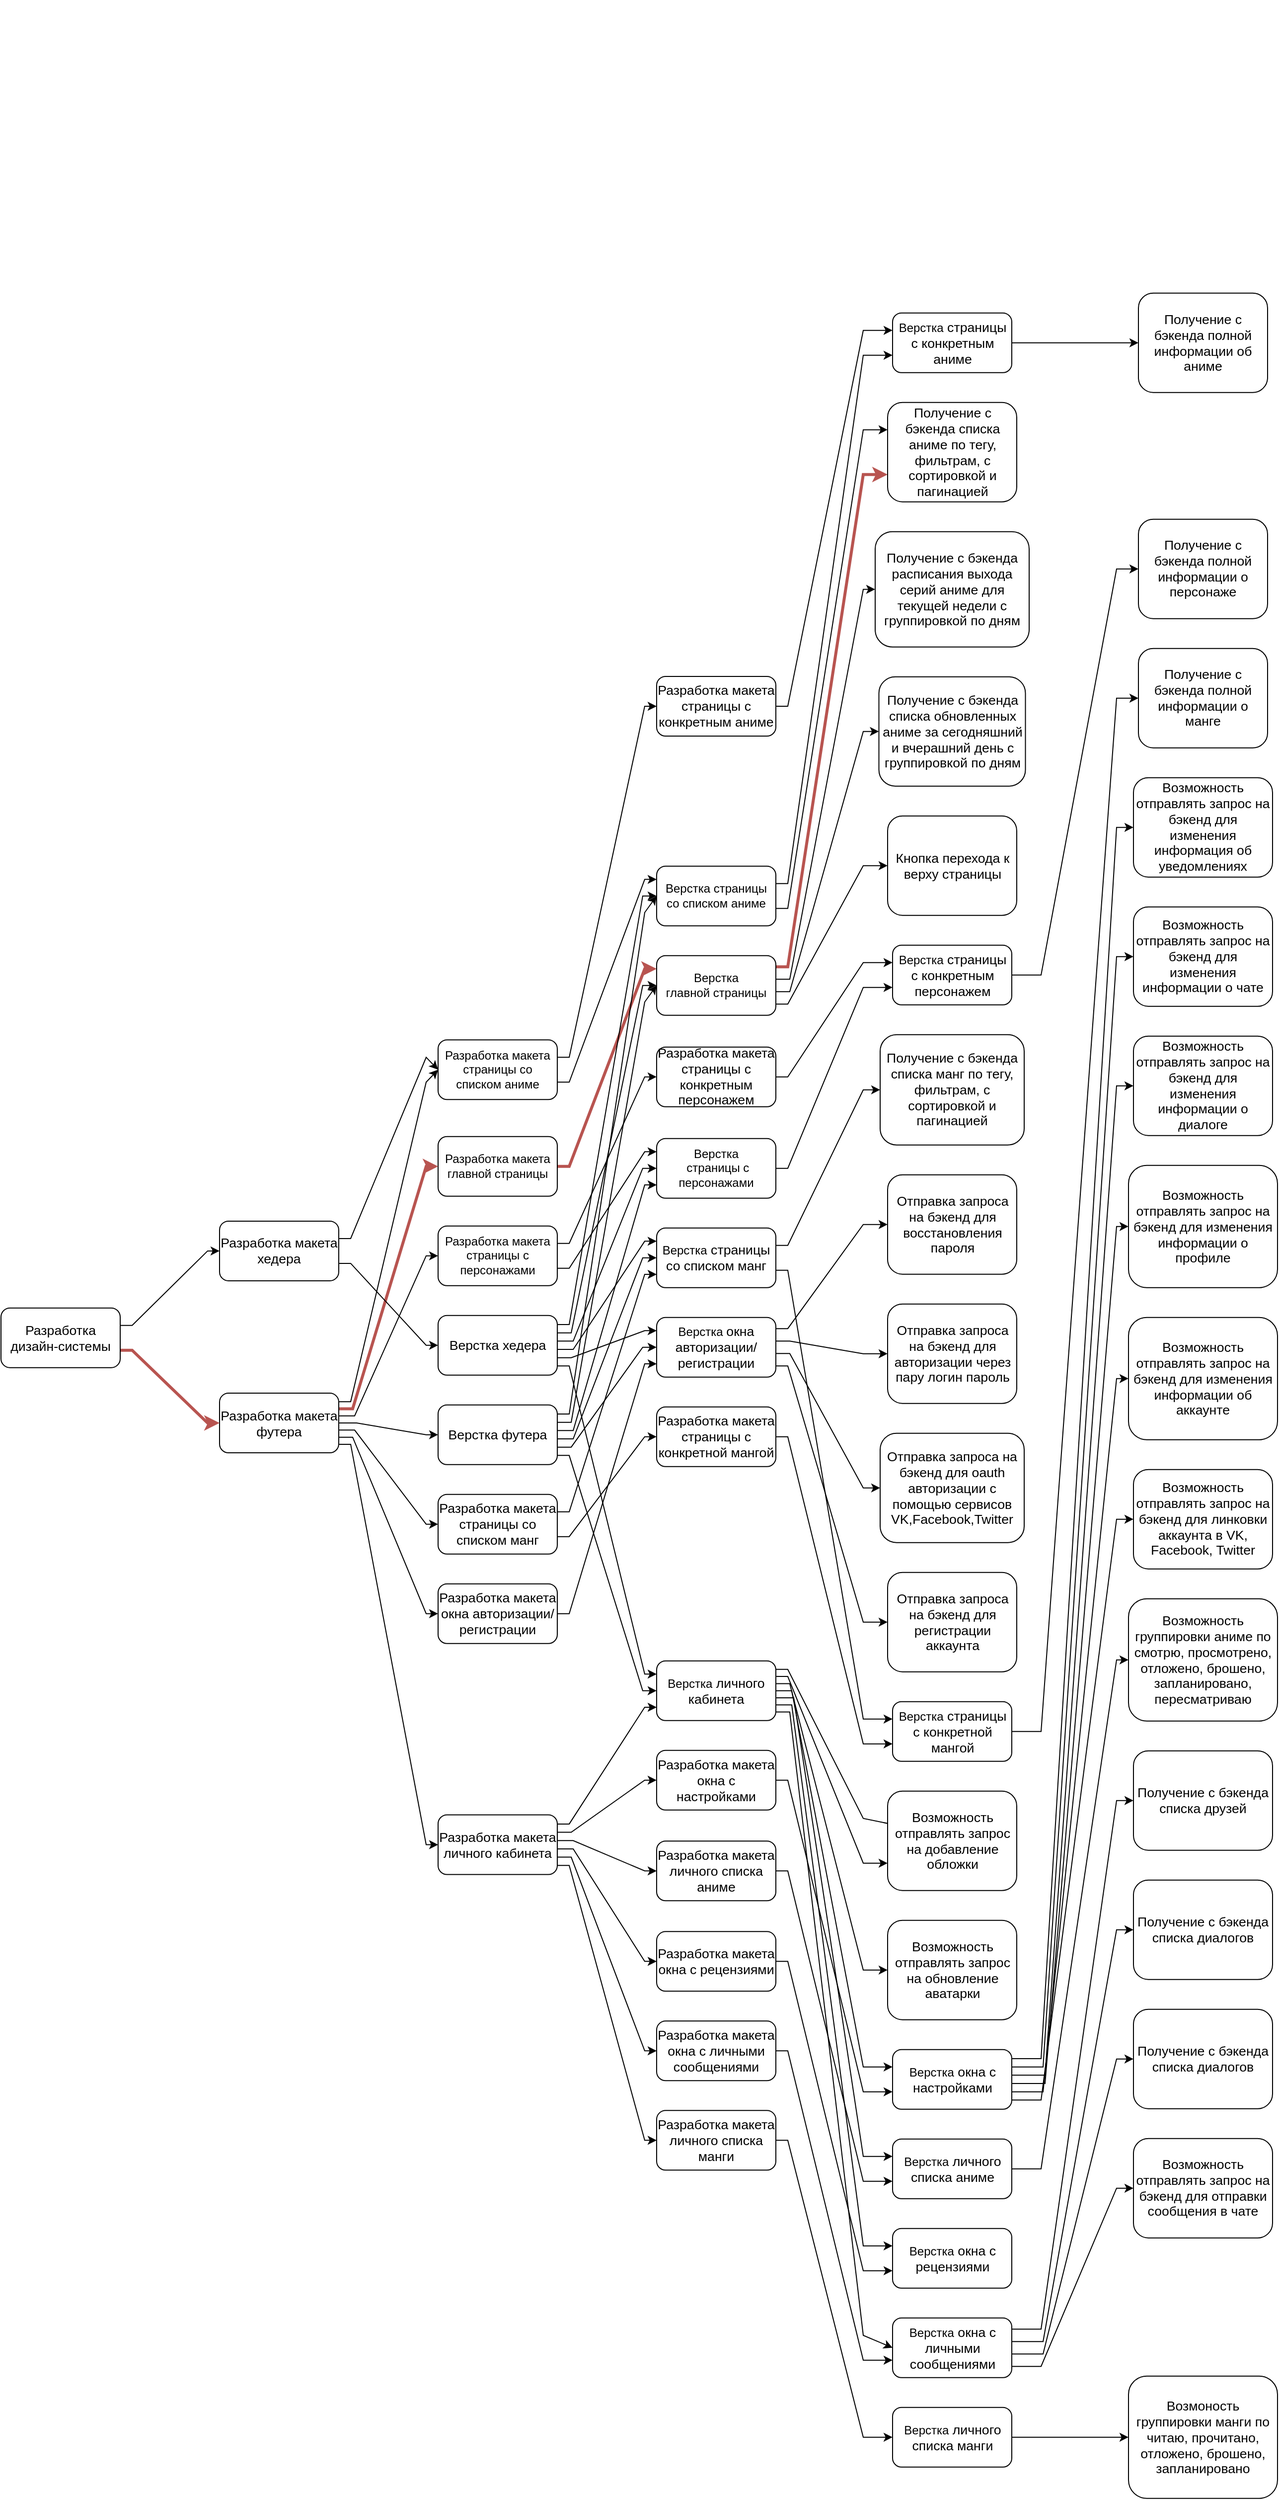 <mxfile version="20.3.6" type="browser"><diagram id="Km84hanOAMlJUlsHvJX6" name="Страница 1"><mxGraphModel dx="1613" dy="907" grid="1" gridSize="10" guides="1" tooltips="1" connect="1" arrows="1" fold="1" page="1" pageScale="1" pageWidth="827" pageHeight="1169" math="0" shadow="0"><root><mxCell id="0"/><mxCell id="1" parent="0"/><mxCell id="RhFmhOCIidQBArJAclBn-86" value="" style="edgeStyle=orthogonalEdgeStyle;rounded=0;orthogonalLoop=1;jettySize=auto;html=1;noEdgeStyle=1;orthogonal=1;fillColor=#f8cecc;strokeColor=#b85450;strokeWidth=3;" parent="1" source="RhFmhOCIidQBArJAclBn-2" target="RhFmhOCIidQBArJAclBn-44" edge="1"><mxGeometry relative="1" as="geometry"><Array as="points"><mxPoint x="572" y="1173.351"/><mxPoint x="648" y="974.685"/></Array></mxGeometry></mxCell><mxCell id="RhFmhOCIidQBArJAclBn-2" value="&lt;div&gt;Разработка макета главной страницы&lt;/div&gt;" style="rounded=1;whiteSpace=wrap;html=1;" parent="1" vertex="1"><mxGeometry x="440" y="1143.351" width="120" height="60" as="geometry"/></mxCell><mxCell id="RhFmhOCIidQBArJAclBn-99" value="" style="edgeStyle=orthogonalEdgeStyle;rounded=0;orthogonalLoop=1;jettySize=auto;html=1;noEdgeStyle=1;orthogonal=1;" parent="1" source="RhFmhOCIidQBArJAclBn-3" target="RhFmhOCIidQBArJAclBn-45" edge="1"><mxGeometry relative="1" as="geometry"><Array as="points"><mxPoint x="572" y="1275.851"/><mxPoint x="648" y="1158.685"/></Array></mxGeometry></mxCell><mxCell id="RhFmhOCIidQBArJAclBn-3" value="&lt;div&gt;Разработка макета страницы с персонажами&lt;/div&gt;" style="rounded=1;whiteSpace=wrap;html=1;" parent="1" vertex="1"><mxGeometry x="440" y="1233.351" width="120" height="60" as="geometry"/></mxCell><mxCell id="RhFmhOCIidQBArJAclBn-81" value="" style="edgeStyle=orthogonalEdgeStyle;rounded=0;orthogonalLoop=1;jettySize=auto;html=1;noEdgeStyle=1;orthogonal=1;" parent="1" source="RhFmhOCIidQBArJAclBn-4" target="RhFmhOCIidQBArJAclBn-46" edge="1"><mxGeometry relative="1" as="geometry"><Array as="points"><mxPoint x="572" y="1088.645"/><mxPoint x="648" y="884.685"/></Array></mxGeometry></mxCell><mxCell id="RhFmhOCIidQBArJAclBn-4" value="&lt;div&gt;Разработка макета страницы со списком аниме&lt;/div&gt;" style="rounded=1;whiteSpace=wrap;html=1;" parent="1" vertex="1"><mxGeometry x="440" y="1046.145" width="120" height="60" as="geometry"/></mxCell><mxCell id="RhFmhOCIidQBArJAclBn-85" value="" style="edgeStyle=orthogonalEdgeStyle;rounded=0;orthogonalLoop=1;jettySize=auto;html=1;noEdgeStyle=1;orthogonal=1;" parent="1" source="RhFmhOCIidQBArJAclBn-5" target="RhFmhOCIidQBArJAclBn-47" edge="1"><mxGeometry relative="1" as="geometry"><Array as="points"><mxPoint x="572" y="1520.851"/><mxPoint x="648" y="1282.018"/></Array></mxGeometry></mxCell><mxCell id="RhFmhOCIidQBArJAclBn-5" value="&lt;span style=&quot;text-align: start; font-size: 10pt; font-family: Arial;&quot; data-sheets-formula=&quot;='Наивная оценка'!R[0]C[0]&quot; data-sheets-value=&quot;{&amp;quot;1&amp;quot;:2,&amp;quot;2&amp;quot;:&amp;quot;Разработка макета страницы со списком манг&amp;quot;}&quot;&gt;Разработка макета страницы со списком манг&lt;/span&gt;" style="rounded=1;whiteSpace=wrap;html=1;" parent="1" vertex="1"><mxGeometry x="440" y="1503.351" width="120" height="60" as="geometry"/></mxCell><mxCell id="RhFmhOCIidQBArJAclBn-82" value="" style="edgeStyle=orthogonalEdgeStyle;rounded=0;orthogonalLoop=1;jettySize=auto;html=1;noEdgeStyle=1;orthogonal=1;" parent="1" source="RhFmhOCIidQBArJAclBn-6" target="RhFmhOCIidQBArJAclBn-48" edge="1"><mxGeometry relative="1" as="geometry"><Array as="points"><mxPoint x="792" y="710.498"/><mxPoint x="868" y="332.351"/></Array></mxGeometry></mxCell><mxCell id="RhFmhOCIidQBArJAclBn-6" value="&lt;span style=&quot;text-align: start; font-size: 10pt; font-family: Arial;&quot; data-sheets-formula=&quot;='Наивная оценка'!R[0]C[0]&quot; data-sheets-value=&quot;{&amp;quot;1&amp;quot;:2,&amp;quot;2&amp;quot;:&amp;quot;Разработка макета страницы с конретным аниме&amp;quot;}&quot;&gt;Разработка макета страницы с конкретным аниме&lt;/span&gt;" style="rounded=1;whiteSpace=wrap;html=1;" parent="1" vertex="1"><mxGeometry x="660" y="680.498" width="120" height="60" as="geometry"/></mxCell><mxCell id="RhFmhOCIidQBArJAclBn-42" value="" style="edgeStyle=orthogonalEdgeStyle;rounded=0;orthogonalLoop=1;jettySize=auto;html=1;noEdgeStyle=1;orthogonal=1;" parent="1" source="RhFmhOCIidQBArJAclBn-4" target="RhFmhOCIidQBArJAclBn-6" edge="1"><mxGeometry relative="1" as="geometry"><Array as="points"><mxPoint x="572" y="1063.645"/><mxPoint x="648" y="710.498"/></Array></mxGeometry></mxCell><mxCell id="RhFmhOCIidQBArJAclBn-116" style="edgeStyle=orthogonalEdgeStyle;rounded=0;orthogonalLoop=1;jettySize=auto;html=1;noEdgeStyle=1;orthogonal=1;" parent="1" source="RhFmhOCIidQBArJAclBn-7" target="RhFmhOCIidQBArJAclBn-50" edge="1"><mxGeometry relative="1" as="geometry"><Array as="points"><mxPoint x="792" y="1445.351"/><mxPoint x="868" y="1754.351"/></Array></mxGeometry></mxCell><mxCell id="RhFmhOCIidQBArJAclBn-7" value="&lt;span style=&quot;text-align: start; font-size: 10pt; font-family: Arial;&quot; data-sheets-formula=&quot;='Наивная оценка'!R[0]C[0]&quot; data-sheets-value=&quot;{&amp;quot;1&amp;quot;:2,&amp;quot;2&amp;quot;:&amp;quot;Разработка макета страницы с конкретной мангой&amp;quot;}&quot;&gt;Разработка макета страницы с конкретной мангой&lt;/span&gt;" style="rounded=1;whiteSpace=wrap;html=1;" parent="1" vertex="1"><mxGeometry x="660" y="1415.351" width="120" height="60" as="geometry"/></mxCell><mxCell id="RhFmhOCIidQBArJAclBn-41" value="" style="edgeStyle=orthogonalEdgeStyle;rounded=0;orthogonalLoop=1;jettySize=auto;html=1;noEdgeStyle=1;orthogonal=1;" parent="1" source="RhFmhOCIidQBArJAclBn-5" target="RhFmhOCIidQBArJAclBn-7" edge="1"><mxGeometry relative="1" as="geometry"><Array as="points"><mxPoint x="572" y="1545.851"/><mxPoint x="648" y="1445.351"/></Array></mxGeometry></mxCell><mxCell id="RhFmhOCIidQBArJAclBn-115" style="edgeStyle=orthogonalEdgeStyle;rounded=0;orthogonalLoop=1;jettySize=auto;html=1;noEdgeStyle=1;orthogonal=1;" parent="1" source="RhFmhOCIidQBArJAclBn-8" target="RhFmhOCIidQBArJAclBn-52" edge="1"><mxGeometry relative="1" as="geometry"><Array as="points"><mxPoint x="792" y="1083.351"/><mxPoint x="868" y="968.351"/></Array></mxGeometry></mxCell><mxCell id="RhFmhOCIidQBArJAclBn-8" value="&lt;span style=&quot;text-align: start; font-size: 10pt; font-family: Arial;&quot; data-sheets-formula=&quot;='Наивная оценка'!R[0]C[0]&quot; data-sheets-value=&quot;{&amp;quot;1&amp;quot;:2,&amp;quot;2&amp;quot;:&amp;quot;Разработка макета страницы с конкретным персонажей&amp;quot;}&quot;&gt;Разработка макета страницы с конкретным персонажем&lt;/span&gt;" style="rounded=1;whiteSpace=wrap;html=1;" parent="1" vertex="1"><mxGeometry x="660" y="1053.351" width="120" height="60" as="geometry"/></mxCell><mxCell id="RhFmhOCIidQBArJAclBn-40" value="" style="edgeStyle=orthogonalEdgeStyle;rounded=0;orthogonalLoop=1;jettySize=auto;html=1;noEdgeStyle=1;orthogonal=1;" parent="1" source="RhFmhOCIidQBArJAclBn-3" target="RhFmhOCIidQBArJAclBn-8" edge="1"><mxGeometry relative="1" as="geometry"><Array as="points"><mxPoint x="572" y="1250.851"/><mxPoint x="648" y="1083.351"/></Array></mxGeometry></mxCell><mxCell id="RhFmhOCIidQBArJAclBn-29" style="edgeStyle=orthogonalEdgeStyle;rounded=0;orthogonalLoop=1;jettySize=auto;html=1;entryX=0;entryY=0.5;entryDx=0;entryDy=0;noEdgeStyle=1;orthogonal=1;" parent="1" source="RhFmhOCIidQBArJAclBn-9" target="RhFmhOCIidQBArJAclBn-4" edge="1"><mxGeometry relative="1" as="geometry"><Array as="points"><mxPoint x="352" y="1410.104"/><mxPoint x="428" y="1088.645"/></Array></mxGeometry></mxCell><mxCell id="RhFmhOCIidQBArJAclBn-30" style="edgeStyle=orthogonalEdgeStyle;rounded=0;orthogonalLoop=1;jettySize=auto;html=1;entryX=0;entryY=0.5;entryDx=0;entryDy=0;noEdgeStyle=1;orthogonal=1;" parent="1" source="RhFmhOCIidQBArJAclBn-9" target="RhFmhOCIidQBArJAclBn-5" edge="1"><mxGeometry relative="1" as="geometry"><Array as="points"><mxPoint x="356" y="1438.675"/><mxPoint x="428" y="1533.351"/></Array></mxGeometry></mxCell><mxCell id="RhFmhOCIidQBArJAclBn-31" style="edgeStyle=orthogonalEdgeStyle;rounded=0;orthogonalLoop=1;jettySize=auto;html=1;entryX=0;entryY=0.5;entryDx=0;entryDy=0;noEdgeStyle=1;orthogonal=1;" parent="1" source="RhFmhOCIidQBArJAclBn-9" target="RhFmhOCIidQBArJAclBn-3" edge="1"><mxGeometry relative="1" as="geometry"><Array as="points"><mxPoint x="356" y="1424.39"/><mxPoint x="428" y="1263.351"/></Array></mxGeometry></mxCell><mxCell id="RhFmhOCIidQBArJAclBn-32" style="edgeStyle=orthogonalEdgeStyle;rounded=0;orthogonalLoop=1;jettySize=auto;html=1;entryX=0;entryY=0.5;entryDx=0;entryDy=0;noEdgeStyle=1;orthogonal=1;fillColor=#f8cecc;strokeColor=#b85450;strokeWidth=3;" parent="1" source="RhFmhOCIidQBArJAclBn-9" target="RhFmhOCIidQBArJAclBn-2" edge="1"><mxGeometry relative="1" as="geometry"><Array as="points"><mxPoint x="354" y="1417.247"/><mxPoint x="428" y="1173.351"/></Array></mxGeometry></mxCell><mxCell id="RhFmhOCIidQBArJAclBn-80" value="" style="edgeStyle=orthogonalEdgeStyle;rounded=0;orthogonalLoop=1;jettySize=auto;html=1;noEdgeStyle=1;orthogonal=1;" parent="1" source="RhFmhOCIidQBArJAclBn-9" target="RhFmhOCIidQBArJAclBn-79" edge="1"><mxGeometry relative="1" as="geometry"><Array as="points"><mxPoint x="358" y="1431.533"/><mxPoint x="428" y="1443.351"/></Array></mxGeometry></mxCell><mxCell id="RhFmhOCIidQBArJAclBn-9" value="&lt;span style=&quot;text-align: start; font-size: 10pt; font-family: Arial;&quot; data-sheets-formula=&quot;='Наивная оценка'!R[0]C[0]&quot; data-sheets-value=&quot;{&amp;quot;1&amp;quot;:2,&amp;quot;2&amp;quot;:&amp;quot;Разработка макета футера&amp;quot;}&quot;&gt;Разработка макета футера&lt;/span&gt;" style="rounded=1;whiteSpace=wrap;html=1;" parent="1" vertex="1"><mxGeometry x="220" y="1401.533" width="120" height="60" as="geometry"/></mxCell><mxCell id="RhFmhOCIidQBArJAclBn-74" style="edgeStyle=orthogonalEdgeStyle;rounded=0;orthogonalLoop=1;jettySize=auto;html=1;entryX=0;entryY=0.5;entryDx=0;entryDy=0;noEdgeStyle=1;orthogonal=1;" parent="1" source="RhFmhOCIidQBArJAclBn-10" target="RhFmhOCIidQBArJAclBn-4" edge="1"><mxGeometry relative="1" as="geometry"><Array as="points"><mxPoint x="352" y="1245.944"/><mxPoint x="428" y="1063.645"/></Array></mxGeometry></mxCell><mxCell id="RhFmhOCIidQBArJAclBn-78" value="" style="edgeStyle=orthogonalEdgeStyle;rounded=0;orthogonalLoop=1;jettySize=auto;html=1;noEdgeStyle=1;orthogonal=1;" parent="1" source="RhFmhOCIidQBArJAclBn-10" target="RhFmhOCIidQBArJAclBn-59" edge="1"><mxGeometry relative="1" as="geometry"><Array as="points"><mxPoint x="352" y="1270.944"/><mxPoint x="428" y="1353.351"/></Array></mxGeometry></mxCell><mxCell id="RhFmhOCIidQBArJAclBn-87" value="" style="edgeStyle=orthogonalEdgeStyle;rounded=0;orthogonalLoop=1;jettySize=auto;html=1;noEdgeStyle=1;orthogonal=1;" parent="1" source="RhFmhOCIidQBArJAclBn-11" target="RhFmhOCIidQBArJAclBn-60" edge="1"><mxGeometry relative="1" as="geometry"><Array as="points"><mxPoint x="572" y="1623.351"/><mxPoint x="648" y="1372.018"/></Array></mxGeometry></mxCell><mxCell id="RhFmhOCIidQBArJAclBn-11" value="&lt;span style=&quot;text-align: start; font-size: 10pt; font-family: Arial;&quot; data-sheets-formula=&quot;='Наивная оценка'!R[0]C[0]&quot; data-sheets-value=&quot;{&amp;quot;1&amp;quot;:2,&amp;quot;2&amp;quot;:&amp;quot;Разработка макета окна авторизации/регистрации&amp;quot;}&quot;&gt;Разработка макета окна авторизации/регистрации&lt;/span&gt;" style="rounded=1;whiteSpace=wrap;html=1;" parent="1" vertex="1"><mxGeometry x="440" y="1593.351" width="120" height="60" as="geometry"/></mxCell><mxCell id="RhFmhOCIidQBArJAclBn-33" style="edgeStyle=orthogonalEdgeStyle;rounded=0;orthogonalLoop=1;jettySize=auto;html=1;entryX=0;entryY=0.5;entryDx=0;entryDy=0;noEdgeStyle=1;orthogonal=1;" parent="1" source="RhFmhOCIidQBArJAclBn-9" target="RhFmhOCIidQBArJAclBn-11" edge="1"><mxGeometry relative="1" as="geometry"><Array as="points"><mxPoint x="354" y="1445.818"/><mxPoint x="428" y="1623.351"/></Array></mxGeometry></mxCell><mxCell id="RhFmhOCIidQBArJAclBn-88" value="" style="edgeStyle=orthogonalEdgeStyle;rounded=0;orthogonalLoop=1;jettySize=auto;html=1;noEdgeStyle=1;orthogonal=1;" parent="1" source="RhFmhOCIidQBArJAclBn-12" target="RhFmhOCIidQBArJAclBn-62" edge="1"><mxGeometry relative="1" as="geometry"><Array as="points"><mxPoint x="572" y="1834.941"/><mxPoint x="648" y="1717.511"/></Array></mxGeometry></mxCell><mxCell id="RhFmhOCIidQBArJAclBn-12" value="&lt;span style=&quot;text-align: start; font-size: 10pt; font-family: Arial;&quot; data-sheets-formula=&quot;='Наивная оценка'!R[0]C[0]&quot; data-sheets-value=&quot;{&amp;quot;1&amp;quot;:2,&amp;quot;2&amp;quot;:&amp;quot;Разработка макета личного кабинета&amp;quot;}&quot;&gt;Разработка макета личного кабинета&lt;/span&gt;" style="rounded=1;whiteSpace=wrap;html=1;" parent="1" vertex="1"><mxGeometry x="440" y="1825.774" width="120" height="60" as="geometry"/></mxCell><mxCell id="RhFmhOCIidQBArJAclBn-34" style="edgeStyle=orthogonalEdgeStyle;rounded=0;orthogonalLoop=1;jettySize=auto;html=1;entryX=0;entryY=0.5;entryDx=0;entryDy=0;noEdgeStyle=1;orthogonal=1;" parent="1" source="RhFmhOCIidQBArJAclBn-9" target="RhFmhOCIidQBArJAclBn-12" edge="1"><mxGeometry relative="1" as="geometry"><Array as="points"><mxPoint x="352" y="1452.961"/><mxPoint x="428" y="1855.774"/></Array></mxGeometry></mxCell><mxCell id="RhFmhOCIidQBArJAclBn-89" value="" style="edgeStyle=orthogonalEdgeStyle;rounded=0;orthogonalLoop=1;jettySize=auto;html=1;noEdgeStyle=1;orthogonal=1;" parent="1" source="RhFmhOCIidQBArJAclBn-13" target="RhFmhOCIidQBArJAclBn-64" edge="1"><mxGeometry relative="1" as="geometry"><Array as="points"><mxPoint x="792" y="1790.844"/><mxPoint x="868" y="2104.351"/></Array></mxGeometry></mxCell><mxCell id="RhFmhOCIidQBArJAclBn-13" value="&lt;span style=&quot;text-align: start; font-size: 10pt; font-family: Arial;&quot; data-sheets-formula=&quot;='Наивная оценка'!R[0]C[0]&quot; data-sheets-value=&quot;{&amp;quot;1&amp;quot;:2,&amp;quot;2&amp;quot;:&amp;quot;Разработка макета окна с настройками&amp;quot;}&quot;&gt;Разработка макета окна с настройками&lt;/span&gt;" style="rounded=1;whiteSpace=wrap;html=1;" parent="1" vertex="1"><mxGeometry x="660" y="1760.844" width="120" height="60" as="geometry"/></mxCell><mxCell id="RhFmhOCIidQBArJAclBn-35" style="edgeStyle=orthogonalEdgeStyle;rounded=0;orthogonalLoop=1;jettySize=auto;html=1;entryX=0;entryY=0.5;entryDx=0;entryDy=0;noEdgeStyle=1;orthogonal=1;" parent="1" source="RhFmhOCIidQBArJAclBn-12" target="RhFmhOCIidQBArJAclBn-13" edge="1"><mxGeometry relative="1" as="geometry"><Array as="points"><mxPoint x="574" y="1843.274"/><mxPoint x="648" y="1790.844"/></Array></mxGeometry></mxCell><mxCell id="RhFmhOCIidQBArJAclBn-90" value="" style="edgeStyle=orthogonalEdgeStyle;rounded=0;orthogonalLoop=1;jettySize=auto;html=1;noEdgeStyle=1;orthogonal=1;" parent="1" source="RhFmhOCIidQBArJAclBn-14" target="RhFmhOCIidQBArJAclBn-66" edge="1"><mxGeometry relative="1" as="geometry"><Array as="points"><mxPoint x="792" y="1882.119"/><mxPoint x="868" y="2194.351"/></Array></mxGeometry></mxCell><mxCell id="RhFmhOCIidQBArJAclBn-14" value="&lt;span style=&quot;text-align: start; font-size: 10pt; font-family: Arial;&quot; data-sheets-formula=&quot;='Наивная оценка'!R[0]C[0]&quot; data-sheets-value=&quot;{&amp;quot;1&amp;quot;:2,&amp;quot;2&amp;quot;:&amp;quot;Разработка макета личного списка аниме&amp;quot;}&quot;&gt;Разработка макета личного списка аниме&lt;/span&gt;" style="rounded=1;whiteSpace=wrap;html=1;" parent="1" vertex="1"><mxGeometry x="660" y="1852.119" width="120" height="60" as="geometry"/></mxCell><mxCell id="RhFmhOCIidQBArJAclBn-36" style="edgeStyle=orthogonalEdgeStyle;rounded=0;orthogonalLoop=1;jettySize=auto;html=1;noEdgeStyle=1;orthogonal=1;" parent="1" source="RhFmhOCIidQBArJAclBn-12" target="RhFmhOCIidQBArJAclBn-14" edge="1"><mxGeometry relative="1" as="geometry"><Array as="points"><mxPoint x="576" y="1851.608"/><mxPoint x="648" y="1882.119"/></Array></mxGeometry></mxCell><mxCell id="RhFmhOCIidQBArJAclBn-91" value="" style="edgeStyle=orthogonalEdgeStyle;rounded=0;orthogonalLoop=1;jettySize=auto;html=1;noEdgeStyle=1;orthogonal=1;" parent="1" source="RhFmhOCIidQBArJAclBn-15" target="RhFmhOCIidQBArJAclBn-68" edge="1"><mxGeometry relative="1" as="geometry"><Array as="points"><mxPoint x="792" y="2153.159"/><mxPoint x="868" y="2451.851"/></Array></mxGeometry></mxCell><mxCell id="RhFmhOCIidQBArJAclBn-15" value="&lt;span style=&quot;text-align: start; font-size: 10pt; font-family: Arial;&quot; data-sheets-formula=&quot;='Наивная оценка'!R[0]C[0]&quot; data-sheets-value=&quot;{&amp;quot;1&amp;quot;:2,&amp;quot;2&amp;quot;:&amp;quot;Разработка макета личного списка манги&amp;quot;}&quot;&gt;Разработка макета личного списка манги&lt;/span&gt;" style="rounded=1;whiteSpace=wrap;html=1;" parent="1" vertex="1"><mxGeometry x="660" y="2123.159" width="120" height="60" as="geometry"/></mxCell><mxCell id="RhFmhOCIidQBArJAclBn-37" style="edgeStyle=orthogonalEdgeStyle;rounded=0;orthogonalLoop=1;jettySize=auto;html=1;noEdgeStyle=1;orthogonal=1;" parent="1" source="RhFmhOCIidQBArJAclBn-12" target="RhFmhOCIidQBArJAclBn-15" edge="1"><mxGeometry relative="1" as="geometry"><mxPoint x="870" y="1385" as="targetPoint"/><Array as="points"><mxPoint x="572" y="1876.608"/><mxPoint x="648" y="2153.159"/></Array></mxGeometry></mxCell><mxCell id="RhFmhOCIidQBArJAclBn-92" value="" style="edgeStyle=orthogonalEdgeStyle;rounded=0;orthogonalLoop=1;jettySize=auto;html=1;noEdgeStyle=1;orthogonal=1;" parent="1" source="RhFmhOCIidQBArJAclBn-16" target="RhFmhOCIidQBArJAclBn-70" edge="1"><mxGeometry relative="1" as="geometry"><Array as="points"><mxPoint x="792" y="1973.159"/><mxPoint x="868" y="2284.351"/></Array></mxGeometry></mxCell><mxCell id="RhFmhOCIidQBArJAclBn-16" value="&lt;span style=&quot;text-align: start; font-size: 10pt; font-family: Arial;&quot; data-sheets-formula=&quot;='Наивная оценка'!R[0]C[0]&quot; data-sheets-value=&quot;{&amp;quot;1&amp;quot;:2,&amp;quot;2&amp;quot;:&amp;quot;Разработка макета окна с рецензиями&amp;quot;}&quot;&gt;Разработка макета окна с рецензиями&lt;/span&gt;" style="rounded=1;whiteSpace=wrap;html=1;" parent="1" vertex="1"><mxGeometry x="660" y="1943.159" width="120" height="60" as="geometry"/></mxCell><mxCell id="RhFmhOCIidQBArJAclBn-38" style="edgeStyle=orthogonalEdgeStyle;rounded=0;orthogonalLoop=1;jettySize=auto;html=1;noEdgeStyle=1;orthogonal=1;" parent="1" source="RhFmhOCIidQBArJAclBn-12" target="RhFmhOCIidQBArJAclBn-16" edge="1"><mxGeometry relative="1" as="geometry"><Array as="points"><mxPoint x="576" y="1859.941"/><mxPoint x="648" y="1973.159"/></Array></mxGeometry></mxCell><mxCell id="RhFmhOCIidQBArJAclBn-93" value="" style="edgeStyle=orthogonalEdgeStyle;rounded=0;orthogonalLoop=1;jettySize=auto;html=1;noEdgeStyle=1;orthogonal=1;" parent="1" source="RhFmhOCIidQBArJAclBn-17" target="RhFmhOCIidQBArJAclBn-72" edge="1"><mxGeometry relative="1" as="geometry"><Array as="points"><mxPoint x="792" y="2063.159"/><mxPoint x="868" y="2374.351"/></Array></mxGeometry></mxCell><mxCell id="RhFmhOCIidQBArJAclBn-17" value="&lt;span style=&quot;text-align: start; font-size: 10pt; font-family: Arial;&quot; data-sheets-formula=&quot;='Наивная оценка'!R[0]C[0]&quot; data-sheets-value=&quot;{&amp;quot;1&amp;quot;:2,&amp;quot;2&amp;quot;:&amp;quot;Разработка макета окна с личными сообщениями&amp;quot;}&quot;&gt;Разработка макета окна с личными сообщениями&lt;/span&gt;" style="rounded=1;whiteSpace=wrap;html=1;" parent="1" vertex="1"><mxGeometry x="660" y="2033.159" width="120" height="60" as="geometry"/></mxCell><mxCell id="RhFmhOCIidQBArJAclBn-39" style="edgeStyle=orthogonalEdgeStyle;rounded=0;orthogonalLoop=1;jettySize=auto;html=1;entryX=0;entryY=0.5;entryDx=0;entryDy=0;noEdgeStyle=1;orthogonal=1;" parent="1" source="RhFmhOCIidQBArJAclBn-12" target="RhFmhOCIidQBArJAclBn-17" edge="1"><mxGeometry relative="1" as="geometry"><Array as="points"><mxPoint x="574" y="1868.274"/><mxPoint x="648" y="2063.159"/></Array></mxGeometry></mxCell><mxCell id="RhFmhOCIidQBArJAclBn-25" value="" style="edgeStyle=orthogonalEdgeStyle;rounded=0;orthogonalLoop=1;jettySize=auto;html=1;noEdgeStyle=1;orthogonal=1;" parent="1" source="RhFmhOCIidQBArJAclBn-23" target="RhFmhOCIidQBArJAclBn-10" edge="1"><mxGeometry relative="1" as="geometry"><Array as="points"><mxPoint x="132" y="1333.335"/><mxPoint x="208" y="1258.444"/></Array></mxGeometry></mxCell><mxCell id="RhFmhOCIidQBArJAclBn-26" style="edgeStyle=orthogonalEdgeStyle;rounded=0;orthogonalLoop=1;jettySize=auto;html=1;noEdgeStyle=1;orthogonal=1;fillColor=#f8cecc;strokeColor=#b85450;strokeWidth=3;" parent="1" source="RhFmhOCIidQBArJAclBn-23" target="RhFmhOCIidQBArJAclBn-9" edge="1"><mxGeometry relative="1" as="geometry"><Array as="points"><mxPoint x="132" y="1358.335"/><mxPoint x="208" y="1431.533"/></Array></mxGeometry></mxCell><mxCell id="RhFmhOCIidQBArJAclBn-102" value="" style="edgeStyle=orthogonalEdgeStyle;rounded=0;orthogonalLoop=1;jettySize=auto;html=1;noEdgeStyle=1;orthogonal=1;" parent="1" source="RhFmhOCIidQBArJAclBn-44" target="RhFmhOCIidQBArJAclBn-98" edge="1"><mxGeometry relative="1" as="geometry"><Array as="points"><mxPoint x="794" y="985.101"/><mxPoint x="868" y="592.851"/></Array></mxGeometry></mxCell><mxCell id="RhFmhOCIidQBArJAclBn-107" style="edgeStyle=orthogonalEdgeStyle;rounded=0;orthogonalLoop=1;jettySize=auto;html=1;noEdgeStyle=1;orthogonal=1;fillColor=#f8cecc;strokeColor=#b85450;strokeWidth=3;" parent="1" source="RhFmhOCIidQBArJAclBn-44" target="RhFmhOCIidQBArJAclBn-94" edge="1"><mxGeometry relative="1" as="geometry"><Array as="points"><mxPoint x="792" y="972.601"/><mxPoint x="868" y="477.351"/></Array></mxGeometry></mxCell><mxCell id="RhFmhOCIidQBArJAclBn-109" style="edgeStyle=orthogonalEdgeStyle;rounded=0;orthogonalLoop=1;jettySize=auto;html=1;noEdgeStyle=1;orthogonal=1;" parent="1" source="RhFmhOCIidQBArJAclBn-44" target="RhFmhOCIidQBArJAclBn-108" edge="1"><mxGeometry relative="1" as="geometry"><Array as="points"><mxPoint x="794" y="997.601"/><mxPoint x="868" y="735.851"/></Array></mxGeometry></mxCell><mxCell id="RhFmhOCIidQBArJAclBn-211" style="edgeStyle=orthogonalEdgeStyle;rounded=0;orthogonalLoop=1;jettySize=auto;html=1;noEdgeStyle=1;orthogonal=1;" parent="1" source="RhFmhOCIidQBArJAclBn-44" target="RhFmhOCIidQBArJAclBn-210" edge="1"><mxGeometry relative="1" as="geometry"><Array as="points"><mxPoint x="792" y="1010.101"/><mxPoint x="868" y="870.851"/></Array></mxGeometry></mxCell><mxCell id="RhFmhOCIidQBArJAclBn-44" value="Верстка&lt;div&gt;главной страницы&lt;/div&gt;" style="rounded=1;whiteSpace=wrap;html=1;" parent="1" vertex="1"><mxGeometry x="660" y="961.351" width="120" height="60" as="geometry"/></mxCell><mxCell id="RhFmhOCIidQBArJAclBn-45" value="Верстка&lt;div&gt;&amp;nbsp;страницы с персонажами&lt;/div&gt;" style="rounded=1;whiteSpace=wrap;html=1;" parent="1" vertex="1"><mxGeometry x="660" y="1145.351" width="120" height="60" as="geometry"/></mxCell><mxCell id="RhFmhOCIidQBArJAclBn-95" value="" style="edgeStyle=orthogonalEdgeStyle;rounded=0;orthogonalLoop=1;jettySize=auto;html=1;noEdgeStyle=1;orthogonal=1;" parent="1" source="RhFmhOCIidQBArJAclBn-46" target="RhFmhOCIidQBArJAclBn-94" edge="1"><mxGeometry relative="1" as="geometry"><Array as="points"><mxPoint x="792" y="913.851"/><mxPoint x="868" y="432.351"/></Array></mxGeometry></mxCell><mxCell id="RhFmhOCIidQBArJAclBn-46" value="&lt;div&gt;Верстка страницы со списком аниме&lt;/div&gt;" style="rounded=1;whiteSpace=wrap;html=1;" parent="1" vertex="1"><mxGeometry x="660" y="871.351" width="120" height="60" as="geometry"/></mxCell><mxCell id="RhFmhOCIidQBArJAclBn-111" style="edgeStyle=orthogonalEdgeStyle;rounded=0;orthogonalLoop=1;jettySize=auto;html=1;noEdgeStyle=1;orthogonal=1;" parent="1" source="RhFmhOCIidQBArJAclBn-47" target="RhFmhOCIidQBArJAclBn-110" edge="1"><mxGeometry relative="1" as="geometry"><Array as="points"><mxPoint x="792" y="1252.851"/><mxPoint x="868" y="1096.351"/></Array></mxGeometry></mxCell><mxCell id="RhFmhOCIidQBArJAclBn-47" value="&lt;span style=&quot;text-align: start; font-size: 10pt; font-family: Arial;&quot; data-sheets-formula=&quot;='Наивная оценка'!R[0]C[0]&quot; data-sheets-value=&quot;{&amp;quot;1&amp;quot;:2,&amp;quot;2&amp;quot;:&amp;quot;Разработка макета страницы со списком манг&amp;quot;}&quot;&gt;&lt;span style=&quot;font-family: Helvetica; font-size: 12px; text-align: center;&quot;&gt;Верстка&lt;/span&gt;&amp;nbsp;страницы со списком манг&lt;/span&gt;" style="rounded=1;whiteSpace=wrap;html=1;" parent="1" vertex="1"><mxGeometry x="660" y="1235.351" width="120" height="60" as="geometry"/></mxCell><mxCell id="RhFmhOCIidQBArJAclBn-97" value="" style="edgeStyle=orthogonalEdgeStyle;rounded=0;orthogonalLoop=1;jettySize=auto;html=1;noEdgeStyle=1;orthogonal=1;" parent="1" source="RhFmhOCIidQBArJAclBn-48" target="RhFmhOCIidQBArJAclBn-96" edge="1"><mxGeometry relative="1" as="geometry"><Array as="points"><mxPoint x="1047" y="344.851"/><mxPoint x="1123" y="344.851"/></Array></mxGeometry></mxCell><mxCell id="RhFmhOCIidQBArJAclBn-48" value="&lt;span style=&quot;text-align: start; font-size: 10pt; font-family: Arial;&quot; data-sheets-formula=&quot;='Наивная оценка'!R[0]C[0]&quot; data-sheets-value=&quot;{&amp;quot;1&amp;quot;:2,&amp;quot;2&amp;quot;:&amp;quot;Разработка макета страницы с конретным аниме&amp;quot;}&quot;&gt;&lt;span style=&quot;font-family: Helvetica; font-size: 12px; text-align: center;&quot;&gt;Верстка&lt;/span&gt;&amp;nbsp;страницы с конкретным аниме&lt;/span&gt;" style="rounded=1;whiteSpace=wrap;html=1;" parent="1" vertex="1"><mxGeometry x="897.5" y="314.851" width="120" height="60" as="geometry"/></mxCell><mxCell id="RhFmhOCIidQBArJAclBn-49" value="" style="edgeStyle=orthogonalEdgeStyle;rounded=0;orthogonalLoop=1;jettySize=auto;html=1;noEdgeStyle=1;orthogonal=1;" parent="1" source="RhFmhOCIidQBArJAclBn-46" target="RhFmhOCIidQBArJAclBn-48" edge="1"><mxGeometry relative="1" as="geometry"><Array as="points"><mxPoint x="792" y="888.851"/><mxPoint x="868" y="357.351"/></Array></mxGeometry></mxCell><mxCell id="RhFmhOCIidQBArJAclBn-117" style="edgeStyle=orthogonalEdgeStyle;rounded=0;orthogonalLoop=1;jettySize=auto;html=1;noEdgeStyle=1;orthogonal=1;" parent="1" source="RhFmhOCIidQBArJAclBn-50" target="RhFmhOCIidQBArJAclBn-112" edge="1"><mxGeometry relative="1" as="geometry"><Array as="points"><mxPoint x="1047" y="1741.851"/><mxPoint x="1123" y="702.351"/></Array></mxGeometry></mxCell><mxCell id="RhFmhOCIidQBArJAclBn-50" value="&lt;span style=&quot;text-align: start; font-size: 10pt; font-family: Arial;&quot; data-sheets-formula=&quot;='Наивная оценка'!R[0]C[0]&quot; data-sheets-value=&quot;{&amp;quot;1&amp;quot;:2,&amp;quot;2&amp;quot;:&amp;quot;Разработка макета страницы с конкретной мангой&amp;quot;}&quot;&gt;&lt;span style=&quot;font-family: Helvetica; font-size: 12px; text-align: center;&quot;&gt;Верстка&lt;/span&gt;&amp;nbsp;страницы с конкретной мангой&lt;/span&gt;" style="rounded=1;whiteSpace=wrap;html=1;" parent="1" vertex="1"><mxGeometry x="897.5" y="1711.851" width="120" height="60" as="geometry"/></mxCell><mxCell id="RhFmhOCIidQBArJAclBn-51" value="" style="edgeStyle=orthogonalEdgeStyle;rounded=0;orthogonalLoop=1;jettySize=auto;html=1;noEdgeStyle=1;orthogonal=1;" parent="1" source="RhFmhOCIidQBArJAclBn-47" target="RhFmhOCIidQBArJAclBn-50" edge="1"><mxGeometry relative="1" as="geometry"><Array as="points"><mxPoint x="792" y="1277.851"/><mxPoint x="868" y="1729.351"/></Array></mxGeometry></mxCell><mxCell id="RhFmhOCIidQBArJAclBn-114" style="edgeStyle=orthogonalEdgeStyle;rounded=0;orthogonalLoop=1;jettySize=auto;html=1;noEdgeStyle=1;orthogonal=1;" parent="1" source="RhFmhOCIidQBArJAclBn-52" target="RhFmhOCIidQBArJAclBn-103" edge="1"><mxGeometry relative="1" as="geometry"><Array as="points"><mxPoint x="1047" y="980.851"/><mxPoint x="1123" y="572.351"/></Array></mxGeometry></mxCell><mxCell id="RhFmhOCIidQBArJAclBn-52" value="&lt;span style=&quot;text-align: start; font-size: 10pt; font-family: Arial;&quot; data-sheets-formula=&quot;='Наивная оценка'!R[0]C[0]&quot; data-sheets-value=&quot;{&amp;quot;1&amp;quot;:2,&amp;quot;2&amp;quot;:&amp;quot;Разработка макета страницы с конкретным персонажей&amp;quot;}&quot;&gt;&lt;span style=&quot;font-family: Helvetica; font-size: 12px; text-align: center;&quot;&gt;Верстка&lt;/span&gt;&amp;nbsp;страницы с конкретным персонажем&lt;/span&gt;" style="rounded=1;whiteSpace=wrap;html=1;" parent="1" vertex="1"><mxGeometry x="897.5" y="950.851" width="120" height="60" as="geometry"/></mxCell><mxCell id="RhFmhOCIidQBArJAclBn-53" value="" style="edgeStyle=orthogonalEdgeStyle;rounded=0;orthogonalLoop=1;jettySize=auto;html=1;noEdgeStyle=1;orthogonal=1;" parent="1" source="RhFmhOCIidQBArJAclBn-45" target="RhFmhOCIidQBArJAclBn-52" edge="1"><mxGeometry relative="1" as="geometry"><Array as="points"><mxPoint x="792" y="1175.351"/><mxPoint x="868" y="993.351"/></Array></mxGeometry></mxCell><mxCell id="RhFmhOCIidQBArJAclBn-256" style="edgeStyle=orthogonalEdgeStyle;rounded=0;orthogonalLoop=1;jettySize=auto;html=1;noEdgeStyle=1;orthogonal=1;" parent="1" source="RhFmhOCIidQBArJAclBn-59" target="RhFmhOCIidQBArJAclBn-46" edge="1"><mxGeometry relative="1" as="geometry"><Array as="points"><mxPoint x="572" y="1332.518"/><mxPoint x="646" y="901.351"/></Array></mxGeometry></mxCell><mxCell id="RhFmhOCIidQBArJAclBn-257" style="edgeStyle=orthogonalEdgeStyle;rounded=0;orthogonalLoop=1;jettySize=auto;html=1;noEdgeStyle=1;orthogonal=1;" parent="1" source="RhFmhOCIidQBArJAclBn-59" target="RhFmhOCIidQBArJAclBn-62" edge="1"><mxGeometry relative="1" as="geometry"><Array as="points"><mxPoint x="572" y="1374.185"/><mxPoint x="648" y="1684.177"/></Array></mxGeometry></mxCell><mxCell id="RhFmhOCIidQBArJAclBn-258" style="edgeStyle=orthogonalEdgeStyle;rounded=0;orthogonalLoop=1;jettySize=auto;html=1;noEdgeStyle=1;orthogonal=1;" parent="1" source="RhFmhOCIidQBArJAclBn-59" target="RhFmhOCIidQBArJAclBn-60" edge="1"><mxGeometry relative="1" as="geometry"><Array as="points"><mxPoint x="574" y="1365.851"/><mxPoint x="648" y="1338.685"/></Array></mxGeometry></mxCell><mxCell id="RhFmhOCIidQBArJAclBn-260" style="edgeStyle=orthogonalEdgeStyle;rounded=0;orthogonalLoop=1;jettySize=auto;html=1;noEdgeStyle=1;orthogonal=1;" parent="1" source="RhFmhOCIidQBArJAclBn-59" target="RhFmhOCIidQBArJAclBn-47" edge="1"><mxGeometry relative="1" as="geometry"><Array as="points"><mxPoint x="576" y="1357.518"/><mxPoint x="648" y="1248.685"/></Array></mxGeometry></mxCell><mxCell id="RhFmhOCIidQBArJAclBn-261" style="edgeStyle=orthogonalEdgeStyle;rounded=0;orthogonalLoop=1;jettySize=auto;html=1;noEdgeStyle=1;orthogonal=1;" parent="1" source="RhFmhOCIidQBArJAclBn-59" target="RhFmhOCIidQBArJAclBn-44" edge="1"><mxGeometry relative="1" as="geometry"><Array as="points"><mxPoint x="574" y="1340.851"/><mxPoint x="646" y="991.351"/></Array></mxGeometry></mxCell><mxCell id="RhFmhOCIidQBArJAclBn-262" style="edgeStyle=orthogonalEdgeStyle;rounded=0;orthogonalLoop=1;jettySize=auto;html=1;noEdgeStyle=1;orthogonal=1;" parent="1" source="RhFmhOCIidQBArJAclBn-59" target="RhFmhOCIidQBArJAclBn-45" edge="1"><mxGeometry relative="1" as="geometry"><Array as="points"><mxPoint x="576" y="1349.185"/><mxPoint x="646" y="1175.351"/></Array></mxGeometry></mxCell><mxCell id="RhFmhOCIidQBArJAclBn-59" value="&lt;span style=&quot;text-align: start; font-size: 10pt; font-family: Arial;&quot; data-sheets-formula=&quot;='Наивная оценка'!R[0]C[0]&quot; data-sheets-value=&quot;{&amp;quot;1&amp;quot;:2,&amp;quot;2&amp;quot;:&amp;quot;Разработка макета хедера&amp;quot;}&quot;&gt;Верстка хедера&lt;/span&gt;" style="rounded=1;whiteSpace=wrap;html=1;" parent="1" vertex="1"><mxGeometry x="440" y="1323.351" width="120" height="60" as="geometry"/></mxCell><mxCell id="RhFmhOCIidQBArJAclBn-216" style="edgeStyle=orthogonalEdgeStyle;rounded=0;orthogonalLoop=1;jettySize=auto;html=1;noEdgeStyle=1;orthogonal=1;" parent="1" source="RhFmhOCIidQBArJAclBn-60" target="RhFmhOCIidQBArJAclBn-212" edge="1"><mxGeometry relative="1" as="geometry"><Array as="points"><mxPoint x="792" y="1374.101"/><mxPoint x="868" y="1631.851"/></Array></mxGeometry></mxCell><mxCell id="RhFmhOCIidQBArJAclBn-217" style="edgeStyle=orthogonalEdgeStyle;rounded=0;orthogonalLoop=1;jettySize=auto;html=1;noEdgeStyle=1;orthogonal=1;" parent="1" source="RhFmhOCIidQBArJAclBn-60" target="RhFmhOCIidQBArJAclBn-215" edge="1"><mxGeometry relative="1" as="geometry"><Array as="points"><mxPoint x="792" y="1336.601"/><mxPoint x="868" y="1231.851"/></Array></mxGeometry></mxCell><mxCell id="RhFmhOCIidQBArJAclBn-218" style="edgeStyle=orthogonalEdgeStyle;rounded=0;orthogonalLoop=1;jettySize=auto;html=1;noEdgeStyle=1;orthogonal=1;" parent="1" source="RhFmhOCIidQBArJAclBn-60" target="RhFmhOCIidQBArJAclBn-213" edge="1"><mxGeometry relative="1" as="geometry"><Array as="points"><mxPoint x="794" y="1349.101"/><mxPoint x="868" y="1361.851"/></Array></mxGeometry></mxCell><mxCell id="RhFmhOCIidQBArJAclBn-219" style="edgeStyle=orthogonalEdgeStyle;rounded=0;orthogonalLoop=1;jettySize=auto;html=1;noEdgeStyle=1;orthogonal=1;" parent="1" source="RhFmhOCIidQBArJAclBn-60" target="RhFmhOCIidQBArJAclBn-214" edge="1"><mxGeometry relative="1" as="geometry"><Array as="points"><mxPoint x="794" y="1361.601"/><mxPoint x="868" y="1496.851"/></Array></mxGeometry></mxCell><mxCell id="RhFmhOCIidQBArJAclBn-60" value="&lt;span style=&quot;text-align: start; font-size: 10pt; font-family: Arial;&quot; data-sheets-formula=&quot;='Наивная оценка'!R[0]C[0]&quot; data-sheets-value=&quot;{&amp;quot;1&amp;quot;:2,&amp;quot;2&amp;quot;:&amp;quot;Разработка макета окна авторизации/регистрации&amp;quot;}&quot;&gt;&lt;span style=&quot;font-family: Helvetica; font-size: 12px; text-align: center;&quot;&gt;Верстка&amp;nbsp;&lt;/span&gt;окна авторизации/регистрации&lt;/span&gt;" style="rounded=1;whiteSpace=wrap;html=1;" parent="1" vertex="1"><mxGeometry x="660" y="1325.351" width="120" height="60" as="geometry"/></mxCell><mxCell id="RhFmhOCIidQBArJAclBn-225" style="edgeStyle=orthogonalEdgeStyle;rounded=0;orthogonalLoop=1;jettySize=auto;html=1;entryX=0.769;entryY=0.53;entryDx=0;entryDy=0;entryPerimeter=0;noEdgeStyle=1;orthogonal=1;" parent="1" source="RhFmhOCIidQBArJAclBn-62" target="RhFmhOCIidQBArJAclBn-220" edge="1"><mxGeometry relative="1" as="geometry"><Array as="points"><mxPoint x="792" y="1679.415"/><mxPoint x="868" y="1829.351"/></Array></mxGeometry></mxCell><mxCell id="RhFmhOCIidQBArJAclBn-226" style="edgeStyle=orthogonalEdgeStyle;rounded=0;orthogonalLoop=1;jettySize=auto;html=1;noEdgeStyle=1;orthogonal=1;" parent="1" source="RhFmhOCIidQBArJAclBn-62" target="RhFmhOCIidQBArJAclBn-221" edge="1"><mxGeometry relative="1" as="geometry"><Array as="points"><mxPoint x="794" y="1693.701"/><mxPoint x="868" y="1981.851"/></Array></mxGeometry></mxCell><mxCell id="RhFmhOCIidQBArJAclBn-230" style="edgeStyle=orthogonalEdgeStyle;rounded=0;orthogonalLoop=1;jettySize=auto;html=1;noEdgeStyle=1;orthogonal=1;" parent="1" source="RhFmhOCIidQBArJAclBn-62" target="RhFmhOCIidQBArJAclBn-220" edge="1"><mxGeometry relative="1" as="geometry"><Array as="points"><mxPoint x="792" y="1686.558"/><mxPoint x="868" y="1874.351"/></Array></mxGeometry></mxCell><mxCell id="RhFmhOCIidQBArJAclBn-62" value="&lt;span style=&quot;text-align: start; font-size: 10pt; font-family: Arial;&quot; data-sheets-formula=&quot;='Наивная оценка'!R[0]C[0]&quot; data-sheets-value=&quot;{&amp;quot;1&amp;quot;:2,&amp;quot;2&amp;quot;:&amp;quot;Разработка макета личного кабинета&amp;quot;}&quot;&gt;&lt;span style=&quot;font-family: Helvetica; font-size: 12px; text-align: center;&quot;&gt;Верстка&lt;/span&gt;&amp;nbsp;личного кабинета&lt;/span&gt;" style="rounded=1;whiteSpace=wrap;html=1;" parent="1" vertex="1"><mxGeometry x="660" y="1670.844" width="120" height="60" as="geometry"/></mxCell><mxCell id="RhFmhOCIidQBArJAclBn-244" style="edgeStyle=orthogonalEdgeStyle;rounded=0;orthogonalLoop=1;jettySize=auto;html=1;noEdgeStyle=1;orthogonal=1;" parent="1" source="RhFmhOCIidQBArJAclBn-64" target="RhFmhOCIidQBArJAclBn-243" edge="1"><mxGeometry relative="1" as="geometry"><Array as="points"><mxPoint x="1047" y="2112.685"/><mxPoint x="1123" y="1528.351"/></Array></mxGeometry></mxCell><mxCell id="RhFmhOCIidQBArJAclBn-245" style="edgeStyle=orthogonalEdgeStyle;rounded=0;orthogonalLoop=1;jettySize=auto;html=1;noEdgeStyle=1;orthogonal=1;" parent="1" source="RhFmhOCIidQBArJAclBn-64" target="RhFmhOCIidQBArJAclBn-222" edge="1"><mxGeometry relative="1" as="geometry"><Array as="points"><mxPoint x="1047" y="2071.018"/><mxPoint x="1123" y="832.351"/></Array></mxGeometry></mxCell><mxCell id="RhFmhOCIidQBArJAclBn-246" style="edgeStyle=orthogonalEdgeStyle;rounded=0;orthogonalLoop=1;jettySize=auto;html=1;noEdgeStyle=1;orthogonal=1;" parent="1" source="RhFmhOCIidQBArJAclBn-64" target="RhFmhOCIidQBArJAclBn-240" edge="1"><mxGeometry relative="1" as="geometry"><Array as="points"><mxPoint x="1049" y="2079.351"/><mxPoint x="1123" y="962.351"/></Array></mxGeometry></mxCell><mxCell id="RhFmhOCIidQBArJAclBn-247" style="edgeStyle=orthogonalEdgeStyle;rounded=0;orthogonalLoop=1;jettySize=auto;html=1;noEdgeStyle=1;orthogonal=1;" parent="1" source="RhFmhOCIidQBArJAclBn-64" target="RhFmhOCIidQBArJAclBn-241" edge="1"><mxGeometry relative="1" as="geometry"><Array as="points"><mxPoint x="1051" y="2087.685"/><mxPoint x="1123" y="1092.351"/></Array></mxGeometry></mxCell><mxCell id="RhFmhOCIidQBArJAclBn-248" style="edgeStyle=orthogonalEdgeStyle;rounded=0;orthogonalLoop=1;jettySize=auto;html=1;noEdgeStyle=1;orthogonal=1;" parent="1" source="RhFmhOCIidQBArJAclBn-64" target="RhFmhOCIidQBArJAclBn-238" edge="1"><mxGeometry relative="1" as="geometry"><Array as="points"><mxPoint x="1051" y="2096.018"/><mxPoint x="1123" y="1233.851"/></Array></mxGeometry></mxCell><mxCell id="RhFmhOCIidQBArJAclBn-249" style="edgeStyle=orthogonalEdgeStyle;rounded=0;orthogonalLoop=1;jettySize=auto;html=1;noEdgeStyle=1;orthogonal=1;" parent="1" source="RhFmhOCIidQBArJAclBn-64" target="RhFmhOCIidQBArJAclBn-237" edge="1"><mxGeometry relative="1" as="geometry"><Array as="points"><mxPoint x="1049" y="2104.351"/><mxPoint x="1123" y="1386.851"/></Array></mxGeometry></mxCell><mxCell id="RhFmhOCIidQBArJAclBn-64" value="&lt;span style=&quot;text-align: start; font-size: 10pt; font-family: Arial;&quot; data-sheets-formula=&quot;='Наивная оценка'!R[0]C[0]&quot; data-sheets-value=&quot;{&amp;quot;1&amp;quot;:2,&amp;quot;2&amp;quot;:&amp;quot;Разработка макета окна с настройками&amp;quot;}&quot;&gt;&lt;span style=&quot;font-family: Helvetica; font-size: 12px; text-align: center;&quot;&gt;Верстка&lt;/span&gt;&amp;nbsp;окна с настройками&lt;/span&gt;" style="rounded=1;whiteSpace=wrap;html=1;" parent="1" vertex="1"><mxGeometry x="897.5" y="2061.851" width="120" height="60" as="geometry"/></mxCell><mxCell id="RhFmhOCIidQBArJAclBn-65" style="edgeStyle=orthogonalEdgeStyle;rounded=0;orthogonalLoop=1;jettySize=auto;html=1;noEdgeStyle=1;orthogonal=1;" parent="1" source="RhFmhOCIidQBArJAclBn-62" target="RhFmhOCIidQBArJAclBn-64" edge="1"><mxGeometry relative="1" as="geometry"><Array as="points"><mxPoint x="796" y="1700.844"/><mxPoint x="868" y="2079.351"/></Array></mxGeometry></mxCell><mxCell id="RhFmhOCIidQBArJAclBn-228" style="edgeStyle=orthogonalEdgeStyle;rounded=0;orthogonalLoop=1;jettySize=auto;html=1;noEdgeStyle=1;orthogonal=1;" parent="1" source="RhFmhOCIidQBArJAclBn-66" target="RhFmhOCIidQBArJAclBn-223" edge="1"><mxGeometry relative="1" as="geometry"><Array as="points"><mxPoint x="1047" y="2181.851"/><mxPoint x="1123" y="1669.851"/></Array></mxGeometry></mxCell><mxCell id="RhFmhOCIidQBArJAclBn-66" value="&lt;span style=&quot;text-align: start; font-size: 10pt; font-family: Arial;&quot; data-sheets-formula=&quot;='Наивная оценка'!R[0]C[0]&quot; data-sheets-value=&quot;{&amp;quot;1&amp;quot;:2,&amp;quot;2&amp;quot;:&amp;quot;Разработка макета личного списка аниме&amp;quot;}&quot;&gt;&lt;span style=&quot;font-family: Helvetica; font-size: 12px; text-align: center;&quot;&gt;Верстка&lt;/span&gt;&amp;nbsp;личного списка аниме&lt;/span&gt;" style="rounded=1;whiteSpace=wrap;html=1;" parent="1" vertex="1"><mxGeometry x="897.5" y="2151.851" width="120" height="60" as="geometry"/></mxCell><mxCell id="RhFmhOCIidQBArJAclBn-67" style="edgeStyle=orthogonalEdgeStyle;rounded=0;orthogonalLoop=1;jettySize=auto;html=1;noEdgeStyle=1;orthogonal=1;" parent="1" source="RhFmhOCIidQBArJAclBn-62" target="RhFmhOCIidQBArJAclBn-66" edge="1"><mxGeometry relative="1" as="geometry"><Array as="points"><mxPoint x="798" y="1707.987"/><mxPoint x="868" y="2169.351"/></Array></mxGeometry></mxCell><mxCell id="RhFmhOCIidQBArJAclBn-227" style="edgeStyle=orthogonalEdgeStyle;rounded=0;orthogonalLoop=1;jettySize=auto;html=1;noEdgeStyle=1;orthogonal=1;" parent="1" source="RhFmhOCIidQBArJAclBn-68" target="RhFmhOCIidQBArJAclBn-224" edge="1"><mxGeometry relative="1" as="geometry"><Array as="points"><mxPoint x="1047" y="2451.851"/><mxPoint x="1123" y="2451.851"/></Array></mxGeometry></mxCell><mxCell id="RhFmhOCIidQBArJAclBn-68" value="&lt;span style=&quot;text-align: start; font-size: 10pt; font-family: Arial;&quot; data-sheets-formula=&quot;='Наивная оценка'!R[0]C[0]&quot; data-sheets-value=&quot;{&amp;quot;1&amp;quot;:2,&amp;quot;2&amp;quot;:&amp;quot;Разработка макета личного списка манги&amp;quot;}&quot;&gt;&lt;span style=&quot;font-family: Helvetica; font-size: 12px; text-align: center;&quot;&gt;Верстка&lt;/span&gt;&amp;nbsp;личного списка манги&lt;/span&gt;" style="rounded=1;whiteSpace=wrap;html=1;" parent="1" vertex="1"><mxGeometry x="897.5" y="2421.851" width="120" height="60" as="geometry"/></mxCell><mxCell id="RhFmhOCIidQBArJAclBn-70" value="&lt;span style=&quot;text-align: start; font-size: 10pt; font-family: Arial;&quot; data-sheets-formula=&quot;='Наивная оценка'!R[0]C[0]&quot; data-sheets-value=&quot;{&amp;quot;1&amp;quot;:2,&amp;quot;2&amp;quot;:&amp;quot;Разработка макета окна с рецензиями&amp;quot;}&quot;&gt;&lt;span style=&quot;font-family: Helvetica; font-size: 12px; text-align: center;&quot;&gt;Верстка&lt;/span&gt;&amp;nbsp;окна с рецензиями&lt;/span&gt;" style="rounded=1;whiteSpace=wrap;html=1;" parent="1" vertex="1"><mxGeometry x="897.5" y="2241.851" width="120" height="60" as="geometry"/></mxCell><mxCell id="RhFmhOCIidQBArJAclBn-71" style="edgeStyle=orthogonalEdgeStyle;rounded=0;orthogonalLoop=1;jettySize=auto;html=1;noEdgeStyle=1;orthogonal=1;" parent="1" source="RhFmhOCIidQBArJAclBn-62" target="RhFmhOCIidQBArJAclBn-70" edge="1"><mxGeometry relative="1" as="geometry"><Array as="points"><mxPoint x="796" y="1715.13"/><mxPoint x="868" y="2259.351"/></Array></mxGeometry></mxCell><mxCell id="RhFmhOCIidQBArJAclBn-234" style="edgeStyle=orthogonalEdgeStyle;rounded=0;orthogonalLoop=1;jettySize=auto;html=1;noEdgeStyle=1;orthogonal=1;" parent="1" source="RhFmhOCIidQBArJAclBn-72" target="RhFmhOCIidQBArJAclBn-233" edge="1"><mxGeometry relative="1" as="geometry"><Array as="points"><mxPoint x="1047" y="2380.601"/><mxPoint x="1123" y="2201.351"/></Array></mxGeometry></mxCell><mxCell id="RhFmhOCIidQBArJAclBn-235" style="edgeStyle=orthogonalEdgeStyle;rounded=0;orthogonalLoop=1;jettySize=auto;html=1;noEdgeStyle=1;orthogonal=1;" parent="1" source="RhFmhOCIidQBArJAclBn-72" target="RhFmhOCIidQBArJAclBn-232" edge="1"><mxGeometry relative="1" as="geometry"><Array as="points"><mxPoint x="1047" y="2343.101"/><mxPoint x="1123" y="1811.351"/></Array></mxGeometry></mxCell><mxCell id="RhFmhOCIidQBArJAclBn-236" style="edgeStyle=orthogonalEdgeStyle;rounded=0;orthogonalLoop=1;jettySize=auto;html=1;noEdgeStyle=1;orthogonal=1;" parent="1" source="RhFmhOCIidQBArJAclBn-72" target="RhFmhOCIidQBArJAclBn-231" edge="1"><mxGeometry relative="1" as="geometry"><Array as="points"><mxPoint x="1049" y="2355.601"/><mxPoint x="1123" y="1941.351"/></Array></mxGeometry></mxCell><mxCell id="RhFmhOCIidQBArJAclBn-242" style="edgeStyle=orthogonalEdgeStyle;rounded=0;orthogonalLoop=1;jettySize=auto;html=1;noEdgeStyle=1;orthogonal=1;" parent="1" source="RhFmhOCIidQBArJAclBn-72" target="RhFmhOCIidQBArJAclBn-239" edge="1"><mxGeometry relative="1" as="geometry"><Array as="points"><mxPoint x="1049" y="2368.101"/><mxPoint x="1123" y="2071.351"/></Array></mxGeometry></mxCell><mxCell id="RhFmhOCIidQBArJAclBn-72" value="&lt;span style=&quot;text-align: start; font-size: 10pt; font-family: Arial;&quot; data-sheets-formula=&quot;='Наивная оценка'!R[0]C[0]&quot; data-sheets-value=&quot;{&amp;quot;1&amp;quot;:2,&amp;quot;2&amp;quot;:&amp;quot;Разработка макета окна с личными сообщениями&amp;quot;}&quot;&gt;&lt;span style=&quot;font-family: Helvetica; font-size: 12px; text-align: center;&quot;&gt;Верстка&lt;/span&gt;&amp;nbsp;окна с личными сообщениями&lt;/span&gt;" style="rounded=1;whiteSpace=wrap;html=1;" parent="1" vertex="1"><mxGeometry x="897.5" y="2331.851" width="120" height="60" as="geometry"/></mxCell><mxCell id="RhFmhOCIidQBArJAclBn-73" style="edgeStyle=orthogonalEdgeStyle;rounded=0;orthogonalLoop=1;jettySize=auto;html=1;entryX=0;entryY=0.5;entryDx=0;entryDy=0;noEdgeStyle=1;orthogonal=1;" parent="1" source="RhFmhOCIidQBArJAclBn-62" target="RhFmhOCIidQBArJAclBn-72" edge="1"><mxGeometry relative="1" as="geometry"><Array as="points"><mxPoint x="794" y="1722.273"/><mxPoint x="868" y="2349.351"/></Array></mxGeometry></mxCell><mxCell id="RhFmhOCIidQBArJAclBn-83" style="rounded=0;orthogonalLoop=1;jettySize=auto;html=1;entryX=0;entryY=0.5;entryDx=0;entryDy=0;edgeStyle=orthogonalEdgeStyle;noEdgeStyle=1;orthogonal=1;" parent="1" source="RhFmhOCIidQBArJAclBn-79" target="RhFmhOCIidQBArJAclBn-46" edge="1"><mxGeometry relative="1" as="geometry"><Array as="points"><mxPoint x="572" y="1422.518"/><mxPoint x="648" y="918.018"/></Array></mxGeometry></mxCell><mxCell id="RhFmhOCIidQBArJAclBn-84" style="edgeStyle=orthogonalEdgeStyle;rounded=0;orthogonalLoop=1;jettySize=auto;html=1;noEdgeStyle=1;orthogonal=1;" parent="1" source="RhFmhOCIidQBArJAclBn-79" target="RhFmhOCIidQBArJAclBn-47" edge="1"><mxGeometry relative="1" as="geometry"><Array as="points"><mxPoint x="576" y="1447.518"/><mxPoint x="646" y="1265.351"/></Array></mxGeometry></mxCell><mxCell id="RhFmhOCIidQBArJAclBn-100" style="edgeStyle=orthogonalEdgeStyle;rounded=0;orthogonalLoop=1;jettySize=auto;html=1;noEdgeStyle=1;orthogonal=1;" parent="1" source="RhFmhOCIidQBArJAclBn-79" target="RhFmhOCIidQBArJAclBn-45" edge="1"><mxGeometry relative="1" as="geometry"><Array as="points"><mxPoint x="576" y="1439.185"/><mxPoint x="648" y="1192.018"/></Array></mxGeometry></mxCell><mxCell id="RhFmhOCIidQBArJAclBn-101" style="edgeStyle=orthogonalEdgeStyle;rounded=0;orthogonalLoop=1;jettySize=auto;html=1;entryX=0;entryY=0.5;entryDx=0;entryDy=0;noEdgeStyle=1;orthogonal=1;" parent="1" source="RhFmhOCIidQBArJAclBn-79" target="RhFmhOCIidQBArJAclBn-44" edge="1"><mxGeometry relative="1" as="geometry"><Array as="points"><mxPoint x="574" y="1430.851"/><mxPoint x="648" y="1008.018"/></Array></mxGeometry></mxCell><mxCell id="RhFmhOCIidQBArJAclBn-252" style="edgeStyle=orthogonalEdgeStyle;rounded=0;orthogonalLoop=1;jettySize=auto;html=1;noEdgeStyle=1;orthogonal=1;" parent="1" source="RhFmhOCIidQBArJAclBn-79" target="RhFmhOCIidQBArJAclBn-62" edge="1"><mxGeometry relative="1" as="geometry"><Array as="points"><mxPoint x="572" y="1464.185"/><mxPoint x="646" y="1700.844"/></Array></mxGeometry></mxCell><mxCell id="RhFmhOCIidQBArJAclBn-253" style="edgeStyle=orthogonalEdgeStyle;rounded=0;orthogonalLoop=1;jettySize=auto;html=1;noEdgeStyle=1;orthogonal=1;" parent="1" source="RhFmhOCIidQBArJAclBn-79" target="RhFmhOCIidQBArJAclBn-60" edge="1"><mxGeometry relative="1" as="geometry"><Array as="points"><mxPoint x="574" y="1455.851"/><mxPoint x="646" y="1355.351"/></Array></mxGeometry></mxCell><mxCell id="RhFmhOCIidQBArJAclBn-79" value="&lt;span style=&quot;text-align: start; font-size: 10pt; font-family: Arial;&quot; data-sheets-formula=&quot;='Наивная оценка'!R[0]C[0]&quot; data-sheets-value=&quot;{&amp;quot;1&amp;quot;:2,&amp;quot;2&amp;quot;:&amp;quot;Разработка макета футера&amp;quot;}&quot;&gt;Верстка футера&lt;/span&gt;" style="rounded=1;whiteSpace=wrap;html=1;" parent="1" vertex="1"><mxGeometry x="440" y="1413.351" width="120" height="60" as="geometry"/></mxCell><mxCell id="RhFmhOCIidQBArJAclBn-94" value="&lt;span style=&quot;text-align: start; font-size: 10pt; font-family: Arial;&quot; data-sheets-formula=&quot;='Наивная оценка'!R[0]C[0]&quot; data-sheets-value=&quot;{&amp;quot;1&amp;quot;:2,&amp;quot;2&amp;quot;:&amp;quot;Получение с бэкенда списка аниме по тегу, фильтрам, с сортировкой и пагинацией&amp;quot;}&quot;&gt;Получение с бэкенда списка аниме по тегу, фильтрам, с сортировкой и пагинацией&lt;/span&gt;" style="rounded=1;whiteSpace=wrap;html=1;" parent="1" vertex="1"><mxGeometry x="892.5" y="404.851" width="130" height="100" as="geometry"/></mxCell><mxCell id="RhFmhOCIidQBArJAclBn-96" value="&lt;span style=&quot;text-align: start; font-size: 10pt; font-family: Arial;&quot; data-sheets-formula=&quot;='Наивная оценка'!R[0]C[0]&quot; data-sheets-value=&quot;{&amp;quot;1&amp;quot;:2,&amp;quot;2&amp;quot;:&amp;quot;Получение с бэкенда полной информации об аниме&amp;quot;}&quot;&gt;Получение с бэкенда полной информации об аниме&lt;/span&gt;" style="rounded=1;whiteSpace=wrap;html=1;" parent="1" vertex="1"><mxGeometry x="1145" y="294.851" width="130" height="100" as="geometry"/></mxCell><mxCell id="RhFmhOCIidQBArJAclBn-98" value="&lt;span style=&quot;text-align: start; font-size: 10pt; font-family: Arial;&quot; data-sheets-formula=&quot;='Наивная оценка'!R[0]C[0]&quot; data-sheets-value=&quot;{&amp;quot;1&amp;quot;:2,&amp;quot;2&amp;quot;:&amp;quot;Получение с бэкенда расписания выхода серий аниме для текущей недели с группировкой по дням&amp;quot;}&quot;&gt;Получение с бэкенда расписания выхода серий аниме для текущей недели с группировкой по дням&lt;/span&gt;" style="rounded=1;whiteSpace=wrap;html=1;" parent="1" vertex="1"><mxGeometry x="880" y="534.851" width="155" height="116" as="geometry"/></mxCell><mxCell id="RhFmhOCIidQBArJAclBn-103" value="&lt;span style=&quot;text-align: start; font-size: 10pt; font-family: Arial;&quot; data-sheets-formula=&quot;='Наивная оценка'!R[0]C[0]&quot; data-sheets-value=&quot;{&amp;quot;1&amp;quot;:2,&amp;quot;2&amp;quot;:&amp;quot;Получение с бэкенда полной информации о персонаже&amp;quot;}&quot;&gt;Получение с бэкенда полной информации о персонаже&lt;/span&gt;" style="rounded=1;whiteSpace=wrap;html=1;" parent="1" vertex="1"><mxGeometry x="1145" y="522.351" width="130" height="100" as="geometry"/></mxCell><mxCell id="RhFmhOCIidQBArJAclBn-108" value="&lt;span style=&quot;text-align: start; font-size: 10pt; font-family: Arial;&quot; data-sheets-formula=&quot;='Наивная оценка'!R[0]C[0]&quot; data-sheets-value=&quot;{&amp;quot;1&amp;quot;:2,&amp;quot;2&amp;quot;:&amp;quot;Получение с бэкенда списка обновленных аниме за сегодняшний и вчерашний день с группировкой по дням&amp;quot;}&quot;&gt;Получение с бэкенда списка обновленных аниме за сегодняшний и вчерашний день с группировкой по дням&lt;/span&gt;" style="rounded=1;whiteSpace=wrap;html=1;" parent="1" vertex="1"><mxGeometry x="883.75" y="680.851" width="147.5" height="110" as="geometry"/></mxCell><mxCell id="RhFmhOCIidQBArJAclBn-110" value="&lt;span style=&quot;text-align: start; font-size: 10pt; font-family: Arial;&quot; data-sheets-formula=&quot;='Наивная оценка'!R[0]C[0]&quot; data-sheets-value=&quot;{&amp;quot;1&amp;quot;:2,&amp;quot;2&amp;quot;:&amp;quot;Получение с бэкенда списка манг по тегу, фильтрам, с сортировкой и пагинацией&amp;quot;}&quot;&gt;Получение с бэкенда списка манг по тегу, фильтрам, с сортировкой и пагинацией&lt;/span&gt;" style="rounded=1;whiteSpace=wrap;html=1;" parent="1" vertex="1"><mxGeometry x="885" y="1040.851" width="145" height="111" as="geometry"/></mxCell><mxCell id="RhFmhOCIidQBArJAclBn-112" value="&lt;span style=&quot;text-align: start; font-size: 10pt; font-family: Arial;&quot; data-sheets-formula=&quot;='Наивная оценка'!R[0]C[0]&quot; data-sheets-value=&quot;{&amp;quot;1&amp;quot;:2,&amp;quot;2&amp;quot;:&amp;quot;Получение с бэкенда полной информации о манге&amp;quot;}&quot;&gt;Получение с бэкенда полной информации о манге&lt;/span&gt;" style="rounded=1;whiteSpace=wrap;html=1;" parent="1" vertex="1"><mxGeometry x="1145" y="652.351" width="130" height="100" as="geometry"/></mxCell><mxCell id="RhFmhOCIidQBArJAclBn-210" value="&lt;span style=&quot;text-align: start; font-size: 10pt; font-family: Arial;&quot; data-sheets-formula=&quot;='Наивная оценка'!R[0]C[0]&quot; data-sheets-value=&quot;{&amp;quot;1&amp;quot;:2,&amp;quot;2&amp;quot;:&amp;quot;Кнопка перехода к верху страницы&amp;quot;}&quot;&gt;Кнопка перехода к верху страницы&lt;/span&gt;" style="rounded=1;whiteSpace=wrap;html=1;" parent="1" vertex="1"><mxGeometry x="892.5" y="820.851" width="130" height="100" as="geometry"/></mxCell><mxCell id="RhFmhOCIidQBArJAclBn-212" value="&lt;span style=&quot;text-align: start; font-size: 10pt; font-family: Arial;&quot; data-sheets-formula=&quot;='Наивная оценка'!R[0]C[0]&quot; data-sheets-value=&quot;{&amp;quot;1&amp;quot;:2,&amp;quot;2&amp;quot;:&amp;quot;Отправка запроса на бэкенд для регистрации аккаунта&amp;quot;}&quot;&gt;Отправка запроса на бэкенд для регистрации аккаунта&lt;/span&gt;" style="rounded=1;whiteSpace=wrap;html=1;" parent="1" vertex="1"><mxGeometry x="892.5" y="1581.851" width="130" height="100" as="geometry"/></mxCell><mxCell id="RhFmhOCIidQBArJAclBn-213" value="&lt;span style=&quot;text-align: start; font-size: 10pt; font-family: Arial;&quot; data-sheets-formula=&quot;='Наивная оценка'!R[0]C[0]&quot; data-sheets-value=&quot;{&amp;quot;1&amp;quot;:2,&amp;quot;2&amp;quot;:&amp;quot;Отправка запроса на бэкенд для авторизации через пару логин пароль&amp;quot;}&quot;&gt;Отправка запроса на бэкенд для авторизации через пару логин пароль&lt;/span&gt;" style="rounded=1;whiteSpace=wrap;html=1;" parent="1" vertex="1"><mxGeometry x="892.5" y="1311.851" width="130" height="100" as="geometry"/></mxCell><mxCell id="RhFmhOCIidQBArJAclBn-214" value="&lt;span style=&quot;text-align: start; font-size: 10pt; font-family: Arial;&quot; data-sheets-formula=&quot;='Наивная оценка'!R[0]C[0]&quot; data-sheets-value=&quot;{&amp;quot;1&amp;quot;:2,&amp;quot;2&amp;quot;:&amp;quot;Отправка запроса на бэкенд для oauth авторизации с помощью сервисов VK,Facebook,Twitter&amp;quot;}&quot;&gt;Отправка запроса на бэкенд для oauth авторизации с помощью сервисов VK,Facebook,Twitter&lt;/span&gt;" style="rounded=1;whiteSpace=wrap;html=1;" parent="1" vertex="1"><mxGeometry x="885" y="1441.851" width="145" height="110" as="geometry"/></mxCell><mxCell id="RhFmhOCIidQBArJAclBn-215" value="&lt;span style=&quot;text-align: start; font-size: 10pt; font-family: Arial;&quot; data-sheets-formula=&quot;='Наивная оценка'!R[0]C[0]&quot; data-sheets-value=&quot;{&amp;quot;1&amp;quot;:2,&amp;quot;2&amp;quot;:&amp;quot;Отправка запроса на бэкенд для восстановления пароля&amp;quot;}&quot;&gt;Отправка запроса на бэкенд для восстановления пароля&lt;/span&gt;" style="rounded=1;whiteSpace=wrap;html=1;" parent="1" vertex="1"><mxGeometry x="892.5" y="1181.851" width="130" height="100" as="geometry"/></mxCell><mxCell id="RhFmhOCIidQBArJAclBn-220" value="&lt;span style=&quot;text-align: start; font-size: 10pt; font-family: Arial;&quot; data-sheets-formula=&quot;='Наивная оценка'!R[0]C[0]&quot; data-sheets-value=&quot;{&amp;quot;1&amp;quot;:2,&amp;quot;2&amp;quot;:&amp;quot;Возможность отправлять запрос на добавление обложки&amp;quot;}&quot;&gt;Возможность отправлять запрос на добавление обложки&lt;/span&gt;" style="rounded=1;whiteSpace=wrap;html=1;" parent="1" vertex="1"><mxGeometry x="892.5" y="1801.851" width="130" height="100" as="geometry"/></mxCell><mxCell id="RhFmhOCIidQBArJAclBn-221" value="&lt;span style=&quot;text-align: start; font-size: 10pt; font-family: Arial;&quot; data-sheets-formula=&quot;='Наивная оценка'!R[0]C[0]&quot; data-sheets-value=&quot;{&amp;quot;1&amp;quot;:2,&amp;quot;2&amp;quot;:&amp;quot;Возможность отправлять запрос на обновление аватарки&amp;quot;}&quot;&gt;Возможность отправлять запрос на обновление аватарки&lt;/span&gt;" style="rounded=1;whiteSpace=wrap;html=1;" parent="1" vertex="1"><mxGeometry x="892.5" y="1931.851" width="130" height="100" as="geometry"/></mxCell><mxCell id="RhFmhOCIidQBArJAclBn-222" value="&lt;span style=&quot;text-align: start; font-size: 10pt; font-family: Arial;&quot; data-sheets-formula=&quot;='Наивная оценка'!R[0]C[0]&quot; data-sheets-value=&quot;{&amp;quot;1&amp;quot;:2,&amp;quot;2&amp;quot;:&amp;quot;Возможность отправлять запрос на бэкенд для изменения информация об уведомлениях&amp;quot;}&quot;&gt;Возможность отправлять запрос на бэкенд для изменения информация об уведомлениях&lt;/span&gt;" style="rounded=1;whiteSpace=wrap;html=1;" parent="1" vertex="1"><mxGeometry x="1140" y="782.351" width="140" height="100" as="geometry"/></mxCell><mxCell id="RhFmhOCIidQBArJAclBn-223" value="&lt;span style=&quot;text-align: start; font-size: 10pt; font-family: Arial;&quot; data-sheets-formula=&quot;='Наивная оценка'!R[0]C[0]&quot; data-sheets-value=&quot;{&amp;quot;1&amp;quot;:2,&amp;quot;2&amp;quot;:&amp;quot;Возможность группировки аниме по смотрю,просмотрено,отложено,брошено,запланировано,пересматриваю&amp;quot;}&quot;&gt;Возможность группировки аниме по смотрю, просмотрено, отложено, брошено, запланировано, пересматриваю&lt;/span&gt;" style="rounded=1;whiteSpace=wrap;html=1;" parent="1" vertex="1"><mxGeometry x="1135" y="1608.351" width="150" height="123" as="geometry"/></mxCell><mxCell id="RhFmhOCIidQBArJAclBn-224" value="&lt;span style=&quot;text-align: start; font-size: 10pt; font-family: Arial;&quot; data-sheets-formula=&quot;='Наивная оценка'!R[0]C[0]&quot; data-sheets-value=&quot;{&amp;quot;1&amp;quot;:2,&amp;quot;2&amp;quot;:&amp;quot;Возмоность группировки манги по читаю,прочитано,отложено,брошено,запланировано&amp;quot;}&quot;&gt;Возмоность группировки манги по читаю, прочитано, отложено, брошено, запланировано&lt;/span&gt;" style="rounded=1;whiteSpace=wrap;html=1;" parent="1" vertex="1"><mxGeometry x="1135" y="2390.351" width="150" height="123" as="geometry"/></mxCell><mxCell id="RhFmhOCIidQBArJAclBn-231" value="&lt;span style=&quot;text-align: start; font-size: 10pt; font-family: Arial;&quot; data-sheets-formula=&quot;='Наивная оценка'!R[0]C[0]&quot; data-sheets-value=&quot;{&amp;quot;1&amp;quot;:2,&amp;quot;2&amp;quot;:&amp;quot;Получение с бэкенда списка диалогов&amp;quot;}&quot;&gt;Получение с бэкенда списка диалогов&lt;/span&gt;" style="rounded=1;whiteSpace=wrap;html=1;" parent="1" vertex="1"><mxGeometry x="1140" y="1891.351" width="140" height="100" as="geometry"/></mxCell><mxCell id="RhFmhOCIidQBArJAclBn-232" value="&lt;span style=&quot;text-align: start; font-size: 10pt; font-family: Arial;&quot; data-sheets-formula=&quot;='Наивная оценка'!R[0]C[0]&quot; data-sheets-value=&quot;{&amp;quot;1&amp;quot;:2,&amp;quot;2&amp;quot;:&amp;quot;Получение с бэкенда списка друзей&amp;quot;}&quot;&gt;Получение с бэкенда списка друзей&lt;/span&gt;" style="rounded=1;whiteSpace=wrap;html=1;" parent="1" vertex="1"><mxGeometry x="1140" y="1761.351" width="140" height="100" as="geometry"/></mxCell><mxCell id="RhFmhOCIidQBArJAclBn-233" value="&lt;span style=&quot;text-align: start; font-size: 10pt; font-family: Arial;&quot; data-sheets-formula=&quot;='Наивная оценка'!R[0]C[0]&quot; data-sheets-value=&quot;{&amp;quot;1&amp;quot;:2,&amp;quot;2&amp;quot;:&amp;quot;Возможность отправлять запрос на бэкенд для отправки сообщения в чате&amp;quot;}&quot;&gt;Возможность отправлять запрос на бэкенд для отправки сообщения в чате&lt;/span&gt;" style="rounded=1;whiteSpace=wrap;html=1;" parent="1" vertex="1"><mxGeometry x="1140" y="2151.351" width="140" height="100" as="geometry"/></mxCell><mxCell id="RhFmhOCIidQBArJAclBn-237" value="&lt;span style=&quot;text-align: start; font-size: 10pt; font-family: Arial;&quot; data-sheets-formula=&quot;='Наивная оценка'!R[0]C[0]&quot; data-sheets-value=&quot;{&amp;quot;1&amp;quot;:2,&amp;quot;2&amp;quot;:&amp;quot;Возможность отправлять запрос на бэкенд для изменения информации об аккаунте&amp;quot;}&quot;&gt;Возможность отправлять запрос на бэкенд для изменения информации об аккаунте&lt;/span&gt;" style="rounded=1;whiteSpace=wrap;html=1;" parent="1" vertex="1"><mxGeometry x="1135" y="1325.351" width="150" height="123" as="geometry"/></mxCell><mxCell id="RhFmhOCIidQBArJAclBn-238" value="&lt;span style=&quot;text-align: start; font-size: 10pt; font-family: Arial;&quot; data-sheets-formula=&quot;='Наивная оценка'!R[0]C[0]&quot; data-sheets-value=&quot;{&amp;quot;1&amp;quot;:2,&amp;quot;2&amp;quot;:&amp;quot;Возможность отправлять запрос на бэкенд для изменения информации о профиле&amp;quot;}&quot;&gt;Возможность отправлять запрос на бэкенд для изменения информации о профиле&lt;/span&gt;" style="rounded=1;whiteSpace=wrap;html=1;" parent="1" vertex="1"><mxGeometry x="1135" y="1172.351" width="150" height="123" as="geometry"/></mxCell><mxCell id="RhFmhOCIidQBArJAclBn-239" value="&lt;span style=&quot;text-align: start; font-size: 10pt; font-family: Arial;&quot; data-sheets-formula=&quot;='Наивная оценка'!R[0]C[0]&quot; data-sheets-value=&quot;{&amp;quot;1&amp;quot;:2,&amp;quot;2&amp;quot;:&amp;quot;Получение с бэкенда списка диалогов&amp;quot;}&quot;&gt;Получение с бэкенда списка диалогов&lt;/span&gt;" style="rounded=1;whiteSpace=wrap;html=1;" parent="1" vertex="1"><mxGeometry x="1140" y="2021.351" width="140" height="100" as="geometry"/></mxCell><mxCell id="RhFmhOCIidQBArJAclBn-240" value="&lt;span style=&quot;text-align: start; font-size: 10pt; font-family: Arial;&quot; data-sheets-formula=&quot;='Наивная оценка'!R[0]C[0]&quot; data-sheets-value=&quot;{&amp;quot;1&amp;quot;:2,&amp;quot;2&amp;quot;:&amp;quot;Возможность отправлять запрос на бэкенд для изменения информации о чате&amp;quot;}&quot;&gt;Возможность отправлять запрос на бэкенд для изменения информации о чате&lt;/span&gt;" style="rounded=1;whiteSpace=wrap;html=1;" parent="1" vertex="1"><mxGeometry x="1140" y="912.351" width="140" height="100" as="geometry"/></mxCell><mxCell id="RhFmhOCIidQBArJAclBn-241" value="&lt;span style=&quot;text-align: start; font-size: 10pt; font-family: Arial;&quot; data-sheets-formula=&quot;='Наивная оценка'!R[0]C[0]&quot; data-sheets-value=&quot;{&amp;quot;1&amp;quot;:2,&amp;quot;2&amp;quot;:&amp;quot;Возможность отправлять запрос на бэкенд для изменения информации о диалоге&amp;quot;}&quot;&gt;Возможность отправлять запрос на бэкенд для изменения информации о диалоге&lt;/span&gt;" style="rounded=1;whiteSpace=wrap;html=1;" parent="1" vertex="1"><mxGeometry x="1140" y="1042.351" width="140" height="100" as="geometry"/></mxCell><mxCell id="RhFmhOCIidQBArJAclBn-243" value="&lt;span style=&quot;text-align: start; font-size: 10pt; font-family: Arial;&quot; data-sheets-formula=&quot;='Наивная оценка'!R[0]C[0]&quot; data-sheets-value=&quot;{&amp;quot;1&amp;quot;:2,&amp;quot;2&amp;quot;:&amp;quot;Возможность отправлять запрос на бэкенд для линковки аккаунта в VK, Facebook, Twitter&amp;quot;}&quot;&gt;Возможность отправлять запрос на бэкенд для линковки аккаунта в VK, Facebook, Twitter&lt;/span&gt;" style="rounded=1;whiteSpace=wrap;html=1;" parent="1" vertex="1"><mxGeometry x="1140" y="1478.351" width="140" height="100" as="geometry"/></mxCell><mxCell id="RhFmhOCIidQBArJAclBn-254" value="" style="group" parent="1" vertex="1" connectable="0"><mxGeometry width="120" height="100.004" as="geometry"/></mxCell><mxCell id="RhFmhOCIidQBArJAclBn-10" value="&lt;span style=&quot;text-align: start; font-size: 10pt; font-family: Arial;&quot; data-sheets-formula=&quot;='Наивная оценка'!R[0]C[0]&quot; data-sheets-value=&quot;{&amp;quot;1&amp;quot;:2,&amp;quot;2&amp;quot;:&amp;quot;Разработка макета хедера&amp;quot;}&quot;&gt;Разработка макета хедера&lt;/span&gt;" style="rounded=1;whiteSpace=wrap;html=1;" parent="RhFmhOCIidQBArJAclBn-254" vertex="1"><mxGeometry x="220" y="1228.444" width="120" height="60" as="geometry"/></mxCell><mxCell id="RhFmhOCIidQBArJAclBn-255" value="" style="group" parent="1" vertex="1" connectable="0"><mxGeometry y="160.004" width="120" height="94.848" as="geometry"/></mxCell><mxCell id="RhFmhOCIidQBArJAclBn-23" value="&lt;span style=&quot;text-align: start; font-size: 10pt; font-family: Arial;&quot; data-sheets-formula=&quot;='Наивная оценка'!R[0]C[0]&quot; data-sheets-value=&quot;{&amp;quot;1&amp;quot;:2,&amp;quot;2&amp;quot;:&amp;quot;Разработка макета футера&amp;quot;}&quot;&gt;Разработка дизайн-системы&lt;br&gt;&lt;/span&gt;" style="rounded=1;whiteSpace=wrap;html=1;" parent="RhFmhOCIidQBArJAclBn-255" vertex="1"><mxGeometry y="1155.832" width="120" height="60" as="geometry"/></mxCell></root></mxGraphModel></diagram></mxfile>